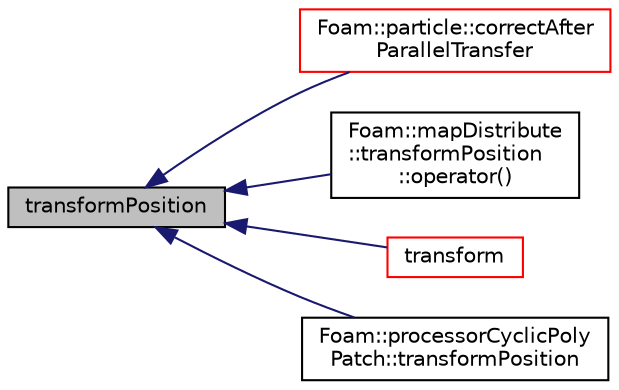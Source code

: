 digraph "transformPosition"
{
  bgcolor="transparent";
  edge [fontname="Helvetica",fontsize="10",labelfontname="Helvetica",labelfontsize="10"];
  node [fontname="Helvetica",fontsize="10",shape=record];
  rankdir="LR";
  Node1 [label="transformPosition",height=0.2,width=0.4,color="black", fillcolor="grey75", style="filled", fontcolor="black"];
  Node1 -> Node2 [dir="back",color="midnightblue",fontsize="10",style="solid",fontname="Helvetica"];
  Node2 [label="Foam::particle::correctAfter\lParallelTransfer",height=0.2,width=0.4,color="red",URL="$a01817.html#af6530a72cefaf4bf4f4513a741a6ac45",tooltip="Convert processor patch addressing to the global equivalents. "];
  Node1 -> Node3 [dir="back",color="midnightblue",fontsize="10",style="solid",fontname="Helvetica"];
  Node3 [label="Foam::mapDistribute\l::transformPosition\l::operator()",height=0.2,width=0.4,color="black",URL="$a02756.html#a6aba17cb02b19f3c1b26f2503d261ef5",tooltip="Transform patch-based field. "];
  Node1 -> Node4 [dir="back",color="midnightblue",fontsize="10",style="solid",fontname="Helvetica"];
  Node4 [label="transform",height=0.2,width=0.4,color="red",URL="$a00424.html#ac4df2e829cf15ca6ecef5950e701c481",tooltip="Type of transform. "];
  Node1 -> Node5 [dir="back",color="midnightblue",fontsize="10",style="solid",fontname="Helvetica"];
  Node5 [label="Foam::processorCyclicPoly\lPatch::transformPosition",height=0.2,width=0.4,color="black",URL="$a02033.html#ab0f25ce9b10cf4b7091eb5de4efc970a",tooltip="Transform a patch-based position from other side to this side. "];
}
